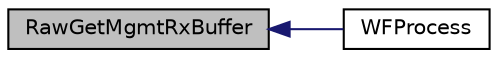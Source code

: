 digraph "RawGetMgmtRxBuffer"
{
  edge [fontname="Helvetica",fontsize="10",labelfontname="Helvetica",labelfontsize="10"];
  node [fontname="Helvetica",fontsize="10",shape=record];
  rankdir="LR";
  Node1 [label="RawGetMgmtRxBuffer",height=0.2,width=0.4,color="black", fillcolor="grey75", style="filled", fontcolor="black"];
  Node1 -> Node2 [dir="back",color="midnightblue",fontsize="10",style="solid",fontname="Helvetica"];
  Node2 [label="WFProcess",height=0.2,width=0.4,color="black", fillcolor="white", style="filled",URL="$_w_f_driver_com_8c.html#ab40c33ce57709d716eea07a0a76b16dd"];
}
